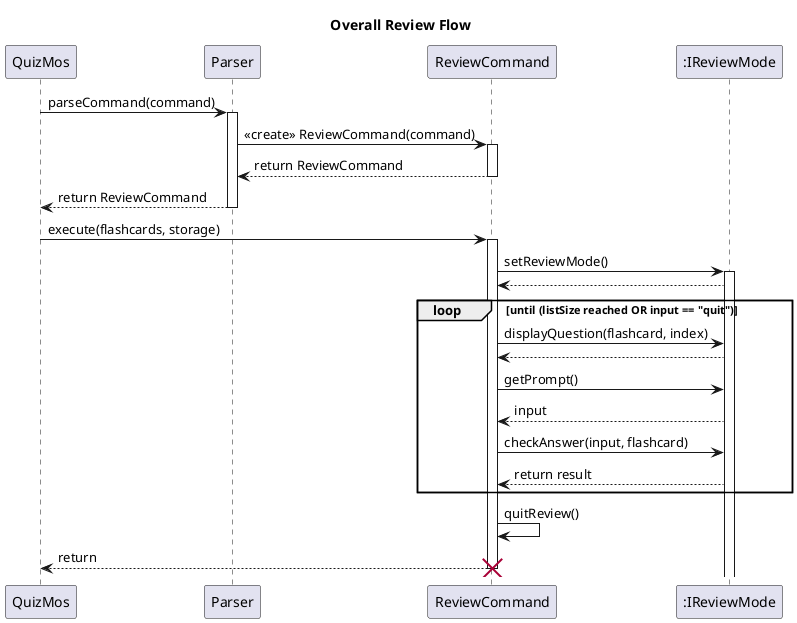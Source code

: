 @startuml ReviewFeature_Overall

title Overall Review Flow

skinparam sequenceReferenceBackgroundColor #f7807c

participant QuizMos
participant Parser
participant ReviewCommand
' Thêm IReviewMode để thể hiện Strategy Pattern
participant ":IReviewMode" as IReviewMode

QuizMos -> Parser: parseCommand(command)
activate Parser

Parser -> ReviewCommand: <<create>> ReviewCommand(command)
activate ReviewCommand

ReviewCommand --> Parser: return ReviewCommand
deactivate ReviewCommand

Parser --> QuizMos: return ReviewCommand
deactivate Parser

QuizMos -> ReviewCommand: execute(flashcards, storage)
activate ReviewCommand


ReviewCommand -> IReviewMode: setReviewMode()
activate IReviewMode

IReviewMode --> ReviewCommand

loop until (listSize reached OR input == "quit")

    ReviewCommand -> IReviewMode: displayQuestion(flashcard, index)
    IReviewMode --> ReviewCommand

    ReviewCommand -> IReviewMode: getPrompt()
    IReviewMode --> ReviewCommand: input

    ReviewCommand -> IReviewMode: checkAnswer(input, flashcard)
    IReviewMode --> ReviewCommand: return result
end

ReviewCommand -> ReviewCommand: quitReview()

ReviewCommand --> QuizMos: return
deactivate ReviewCommand
destroy ReviewCommand

@enduml